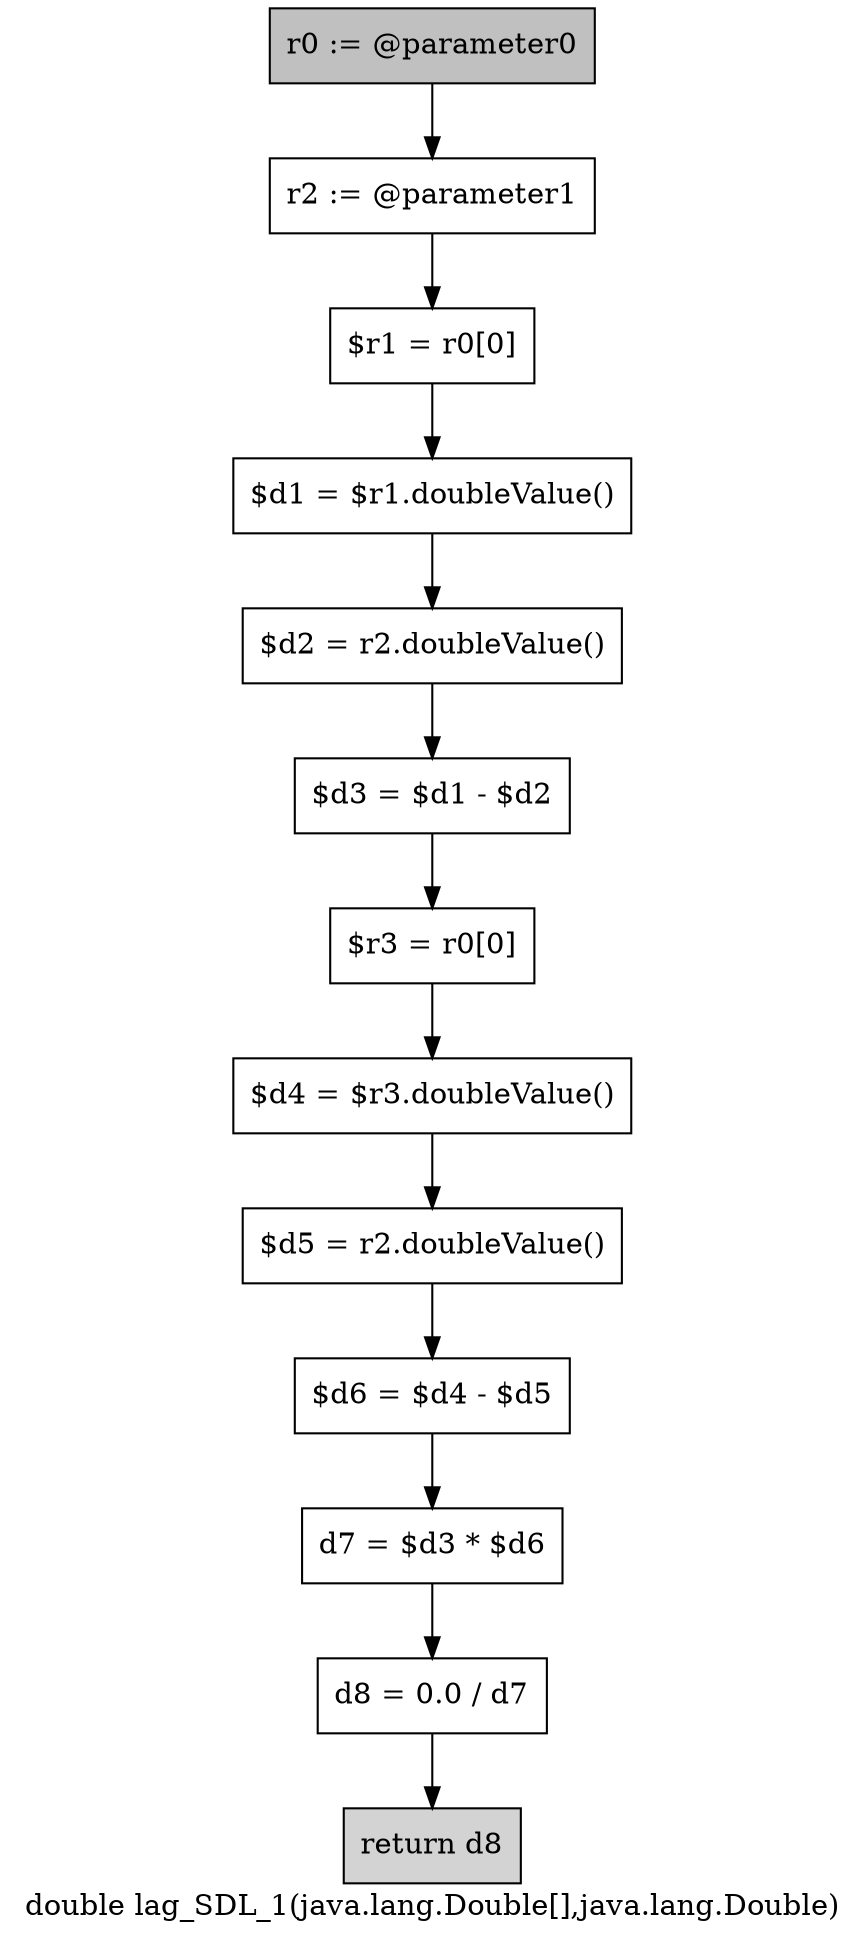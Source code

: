 digraph "double lag_SDL_1(java.lang.Double[],java.lang.Double)" {
    label="double lag_SDL_1(java.lang.Double[],java.lang.Double)";
    node [shape=box];
    "0" [style=filled,fillcolor=gray,label="r0 := @parameter0",];
    "1" [label="r2 := @parameter1",];
    "0"->"1";
    "2" [label="$r1 = r0[0]",];
    "1"->"2";
    "3" [label="$d1 = $r1.doubleValue()",];
    "2"->"3";
    "4" [label="$d2 = r2.doubleValue()",];
    "3"->"4";
    "5" [label="$d3 = $d1 - $d2",];
    "4"->"5";
    "6" [label="$r3 = r0[0]",];
    "5"->"6";
    "7" [label="$d4 = $r3.doubleValue()",];
    "6"->"7";
    "8" [label="$d5 = r2.doubleValue()",];
    "7"->"8";
    "9" [label="$d6 = $d4 - $d5",];
    "8"->"9";
    "10" [label="d7 = $d3 * $d6",];
    "9"->"10";
    "11" [label="d8 = 0.0 / d7",];
    "10"->"11";
    "12" [style=filled,fillcolor=lightgray,label="return d8",];
    "11"->"12";
}
